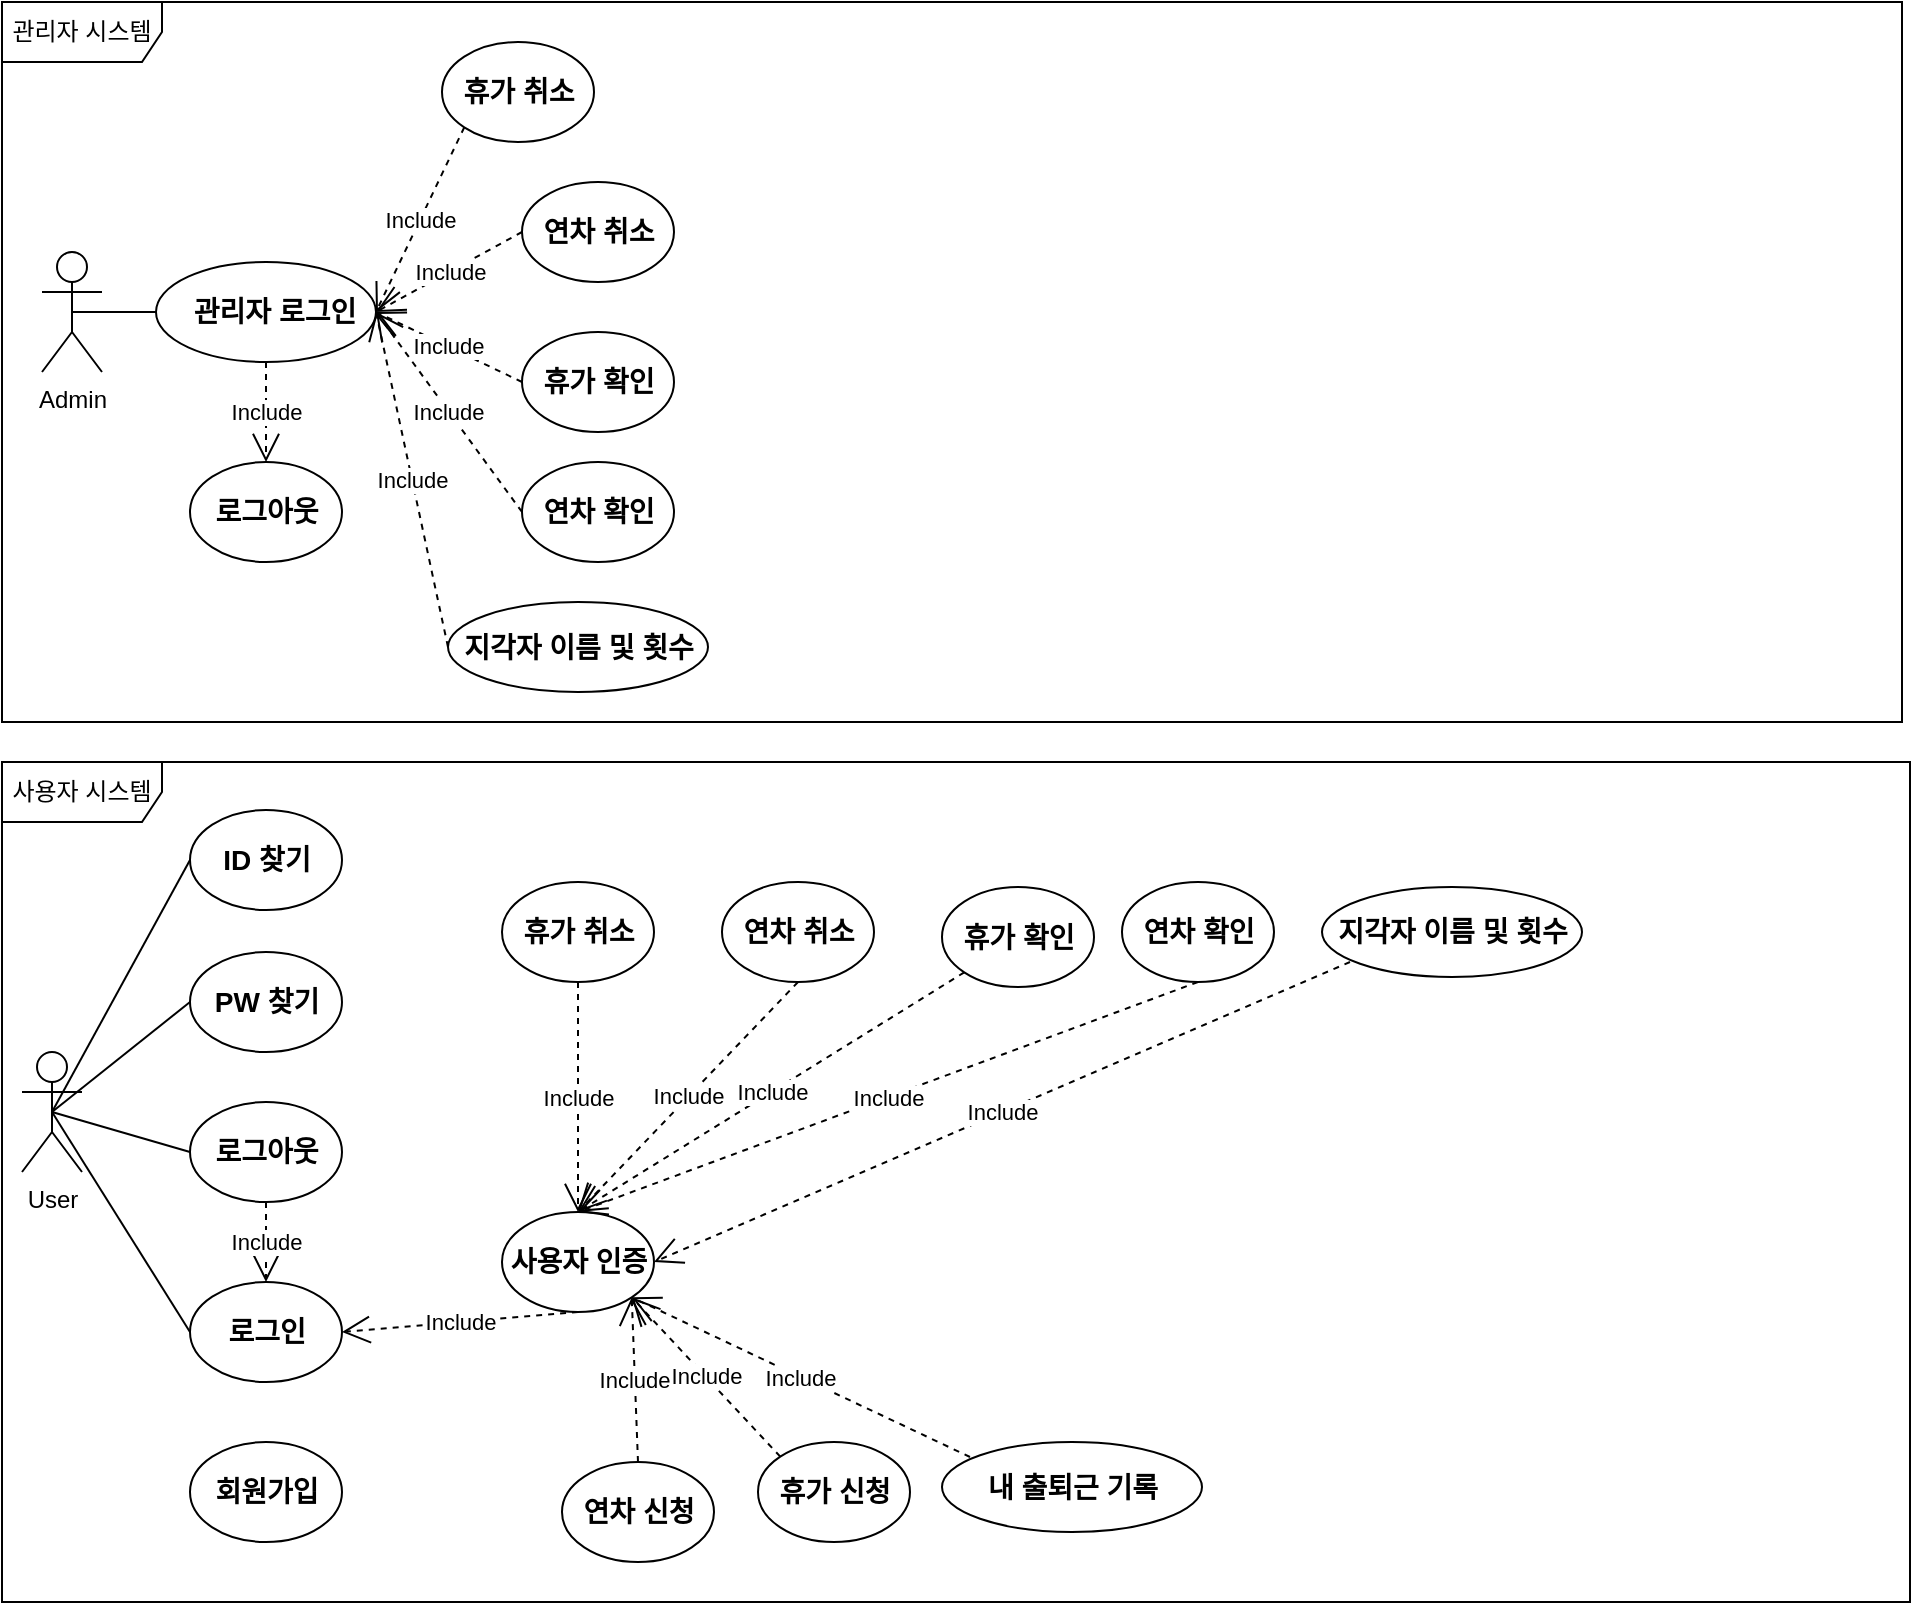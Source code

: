<mxfile version="22.0.4" type="device">
  <diagram name="페이지-1" id="OqtJ-qH8N0Bb4kSTN5vA">
    <mxGraphModel dx="576" dy="529" grid="1" gridSize="10" guides="1" tooltips="1" connect="1" arrows="1" fold="1" page="1" pageScale="1" pageWidth="827" pageHeight="1169" math="0" shadow="0">
      <root>
        <mxCell id="0" />
        <mxCell id="1" parent="0" />
        <mxCell id="HgnNro6eSd3hQzvAm4vo-1" value="User" style="shape=umlActor;verticalLabelPosition=bottom;verticalAlign=top;html=1;outlineConnect=0;" parent="1" vertex="1">
          <mxGeometry x="160" y="645" width="30" height="60" as="geometry" />
        </mxCell>
        <mxCell id="HgnNro6eSd3hQzvAm4vo-2" value="Admin" style="shape=umlActor;verticalLabelPosition=bottom;verticalAlign=top;html=1;outlineConnect=0;" parent="1" vertex="1">
          <mxGeometry x="170" y="245" width="30" height="60" as="geometry" />
        </mxCell>
        <mxCell id="HgnNro6eSd3hQzvAm4vo-3" value="" style="group" parent="1" connectable="0" vertex="1">
          <mxGeometry x="835.5" y="552.5" width="104.5" height="55" as="geometry" />
        </mxCell>
        <mxCell id="HgnNro6eSd3hQzvAm4vo-4" value="" style="group" parent="HgnNro6eSd3hQzvAm4vo-3" connectable="0" vertex="1">
          <mxGeometry x="-25.5" y="10" width="130" height="45" as="geometry" />
        </mxCell>
        <mxCell id="HgnNro6eSd3hQzvAm4vo-5" value="" style="ellipse;whiteSpace=wrap;html=1;" parent="HgnNro6eSd3hQzvAm4vo-4" vertex="1">
          <mxGeometry width="130" height="45" as="geometry" />
        </mxCell>
        <mxCell id="HgnNro6eSd3hQzvAm4vo-6" value="지각자 이름 및 횟수" style="text;strokeColor=none;fillColor=none;html=1;fontSize=14;fontStyle=1;verticalAlign=middle;align=center;" parent="HgnNro6eSd3hQzvAm4vo-4" vertex="1">
          <mxGeometry x="14" y="7.5" width="102" height="30" as="geometry" />
        </mxCell>
        <mxCell id="HgnNro6eSd3hQzvAm4vo-7" value="" style="group" parent="1" connectable="0" vertex="1">
          <mxGeometry x="400" y="560" width="76" height="50" as="geometry" />
        </mxCell>
        <mxCell id="HgnNro6eSd3hQzvAm4vo-8" value="" style="ellipse;whiteSpace=wrap;html=1;" parent="HgnNro6eSd3hQzvAm4vo-7" vertex="1">
          <mxGeometry width="76" height="50" as="geometry" />
        </mxCell>
        <mxCell id="HgnNro6eSd3hQzvAm4vo-9" value="휴가 취소" style="text;strokeColor=none;fillColor=none;html=1;fontSize=14;fontStyle=1;verticalAlign=middle;align=center;" parent="HgnNro6eSd3hQzvAm4vo-7" vertex="1">
          <mxGeometry x="18" y="15" width="40" height="20" as="geometry" />
        </mxCell>
        <mxCell id="HgnNro6eSd3hQzvAm4vo-10" value="" style="group" parent="1" connectable="0" vertex="1">
          <mxGeometry x="430" y="850" width="76" height="50" as="geometry" />
        </mxCell>
        <mxCell id="HgnNro6eSd3hQzvAm4vo-11" value="" style="ellipse;whiteSpace=wrap;html=1;" parent="HgnNro6eSd3hQzvAm4vo-10" vertex="1">
          <mxGeometry width="76" height="50" as="geometry" />
        </mxCell>
        <mxCell id="HgnNro6eSd3hQzvAm4vo-12" value="연차 신청" style="text;strokeColor=none;fillColor=none;html=1;fontSize=14;fontStyle=1;verticalAlign=middle;align=center;" parent="HgnNro6eSd3hQzvAm4vo-10" vertex="1">
          <mxGeometry x="18" y="15" width="40" height="20" as="geometry" />
        </mxCell>
        <mxCell id="HgnNro6eSd3hQzvAm4vo-13" value="" style="group" parent="1" connectable="0" vertex="1">
          <mxGeometry x="510" y="560" width="76" height="50" as="geometry" />
        </mxCell>
        <mxCell id="HgnNro6eSd3hQzvAm4vo-14" value="" style="ellipse;whiteSpace=wrap;html=1;" parent="HgnNro6eSd3hQzvAm4vo-13" vertex="1">
          <mxGeometry width="76" height="50" as="geometry" />
        </mxCell>
        <mxCell id="HgnNro6eSd3hQzvAm4vo-15" value="연차 취소" style="text;strokeColor=none;fillColor=none;html=1;fontSize=14;fontStyle=1;verticalAlign=middle;align=center;" parent="HgnNro6eSd3hQzvAm4vo-13" vertex="1">
          <mxGeometry x="18" y="15" width="40" height="20" as="geometry" />
        </mxCell>
        <mxCell id="HgnNro6eSd3hQzvAm4vo-16" value="" style="group" parent="1" connectable="0" vertex="1">
          <mxGeometry x="620" y="840" width="130" height="45" as="geometry" />
        </mxCell>
        <mxCell id="HgnNro6eSd3hQzvAm4vo-17" value="" style="ellipse;whiteSpace=wrap;html=1;" parent="HgnNro6eSd3hQzvAm4vo-16" vertex="1">
          <mxGeometry width="130" height="45" as="geometry" />
        </mxCell>
        <mxCell id="HgnNro6eSd3hQzvAm4vo-18" value="내 출퇴근 기록" style="text;strokeColor=none;fillColor=none;html=1;fontSize=14;fontStyle=1;verticalAlign=middle;align=center;" parent="HgnNro6eSd3hQzvAm4vo-16" vertex="1">
          <mxGeometry x="14" y="7.5" width="102" height="30" as="geometry" />
        </mxCell>
        <mxCell id="HgnNro6eSd3hQzvAm4vo-19" value="" style="group" parent="1" connectable="0" vertex="1">
          <mxGeometry x="244" y="840" width="76" height="50" as="geometry" />
        </mxCell>
        <mxCell id="HgnNro6eSd3hQzvAm4vo-20" value="" style="ellipse;whiteSpace=wrap;html=1;" parent="HgnNro6eSd3hQzvAm4vo-19" vertex="1">
          <mxGeometry width="76" height="50" as="geometry" />
        </mxCell>
        <mxCell id="HgnNro6eSd3hQzvAm4vo-21" value="회원가입" style="text;strokeColor=none;fillColor=none;html=1;fontSize=14;fontStyle=1;verticalAlign=middle;align=center;" parent="HgnNro6eSd3hQzvAm4vo-19" vertex="1">
          <mxGeometry x="18" y="15" width="40" height="20" as="geometry" />
        </mxCell>
        <mxCell id="HgnNro6eSd3hQzvAm4vo-22" value="" style="group" parent="1" connectable="0" vertex="1">
          <mxGeometry x="244" y="760" width="76" height="50" as="geometry" />
        </mxCell>
        <mxCell id="HgnNro6eSd3hQzvAm4vo-23" value="" style="ellipse;whiteSpace=wrap;html=1;" parent="HgnNro6eSd3hQzvAm4vo-22" vertex="1">
          <mxGeometry width="76" height="50" as="geometry" />
        </mxCell>
        <mxCell id="HgnNro6eSd3hQzvAm4vo-24" value="로그인" style="text;strokeColor=none;fillColor=none;html=1;fontSize=14;fontStyle=1;verticalAlign=middle;align=center;" parent="HgnNro6eSd3hQzvAm4vo-22" vertex="1">
          <mxGeometry x="18" y="15" width="40" height="20" as="geometry" />
        </mxCell>
        <mxCell id="HgnNro6eSd3hQzvAm4vo-25" value="" style="group" parent="1" connectable="0" vertex="1">
          <mxGeometry x="244" y="595" width="76" height="50" as="geometry" />
        </mxCell>
        <mxCell id="HgnNro6eSd3hQzvAm4vo-26" value="" style="ellipse;whiteSpace=wrap;html=1;" parent="HgnNro6eSd3hQzvAm4vo-25" vertex="1">
          <mxGeometry width="76" height="50" as="geometry" />
        </mxCell>
        <mxCell id="HgnNro6eSd3hQzvAm4vo-27" value="PW 찾기" style="text;strokeColor=none;fillColor=none;html=1;fontSize=14;fontStyle=1;verticalAlign=middle;align=center;" parent="HgnNro6eSd3hQzvAm4vo-25" vertex="1">
          <mxGeometry x="18" y="15" width="40" height="20" as="geometry" />
        </mxCell>
        <mxCell id="HgnNro6eSd3hQzvAm4vo-28" value="" style="group" parent="1" connectable="0" vertex="1">
          <mxGeometry x="244" y="524" width="76" height="50" as="geometry" />
        </mxCell>
        <mxCell id="HgnNro6eSd3hQzvAm4vo-29" value="" style="ellipse;whiteSpace=wrap;html=1;" parent="HgnNro6eSd3hQzvAm4vo-28" vertex="1">
          <mxGeometry width="76" height="50" as="geometry" />
        </mxCell>
        <mxCell id="HgnNro6eSd3hQzvAm4vo-30" value="ID 찾기" style="text;strokeColor=none;fillColor=none;html=1;fontSize=14;fontStyle=1;verticalAlign=middle;align=center;" parent="HgnNro6eSd3hQzvAm4vo-28" vertex="1">
          <mxGeometry x="18" y="15" width="40" height="20" as="geometry" />
        </mxCell>
        <mxCell id="HgnNro6eSd3hQzvAm4vo-31" value="" style="group" parent="1" connectable="0" vertex="1">
          <mxGeometry x="244" y="670" width="76" height="50" as="geometry" />
        </mxCell>
        <mxCell id="HgnNro6eSd3hQzvAm4vo-32" value="" style="ellipse;whiteSpace=wrap;html=1;" parent="HgnNro6eSd3hQzvAm4vo-31" vertex="1">
          <mxGeometry width="76" height="50" as="geometry" />
        </mxCell>
        <mxCell id="HgnNro6eSd3hQzvAm4vo-33" value="로그아웃" style="text;strokeColor=none;fillColor=none;html=1;fontSize=14;fontStyle=1;verticalAlign=middle;align=center;" parent="HgnNro6eSd3hQzvAm4vo-31" vertex="1">
          <mxGeometry x="18" y="15" width="40" height="20" as="geometry" />
        </mxCell>
        <mxCell id="HgnNro6eSd3hQzvAm4vo-34" value="" style="group" parent="1" connectable="0" vertex="1">
          <mxGeometry x="528" y="840" width="76" height="50" as="geometry" />
        </mxCell>
        <mxCell id="HgnNro6eSd3hQzvAm4vo-35" value="" style="ellipse;whiteSpace=wrap;html=1;" parent="HgnNro6eSd3hQzvAm4vo-34" vertex="1">
          <mxGeometry width="76" height="50" as="geometry" />
        </mxCell>
        <mxCell id="HgnNro6eSd3hQzvAm4vo-36" value="휴가 신청" style="text;strokeColor=none;fillColor=none;html=1;fontSize=14;fontStyle=1;verticalAlign=middle;align=center;" parent="HgnNro6eSd3hQzvAm4vo-34" vertex="1">
          <mxGeometry x="18" y="15" width="40" height="20" as="geometry" />
        </mxCell>
        <mxCell id="HgnNro6eSd3hQzvAm4vo-37" value="" style="endArrow=none;html=1;rounded=0;entryX=0;entryY=0.5;entryDx=0;entryDy=0;exitX=0.5;exitY=0.5;exitDx=0;exitDy=0;exitPerimeter=0;" parent="1" source="HgnNro6eSd3hQzvAm4vo-1" target="HgnNro6eSd3hQzvAm4vo-23" edge="1">
          <mxGeometry width="50" height="50" relative="1" as="geometry">
            <mxPoint x="630" y="520" as="sourcePoint" />
            <mxPoint x="698" y="465" as="targetPoint" />
          </mxGeometry>
        </mxCell>
        <mxCell id="HgnNro6eSd3hQzvAm4vo-38" value="" style="endArrow=none;html=1;rounded=0;entryX=0;entryY=0.5;entryDx=0;entryDy=0;exitX=0.5;exitY=0.5;exitDx=0;exitDy=0;exitPerimeter=0;" parent="1" source="HgnNro6eSd3hQzvAm4vo-1" target="HgnNro6eSd3hQzvAm4vo-32" edge="1">
          <mxGeometry width="50" height="50" relative="1" as="geometry">
            <mxPoint x="459" y="465" as="sourcePoint" />
            <mxPoint x="510" y="440" as="targetPoint" />
          </mxGeometry>
        </mxCell>
        <mxCell id="HgnNro6eSd3hQzvAm4vo-39" value="" style="endArrow=none;html=1;rounded=0;entryX=0.5;entryY=0.5;entryDx=0;entryDy=0;entryPerimeter=0;exitX=0;exitY=0.5;exitDx=0;exitDy=0;" parent="1" source="HgnNro6eSd3hQzvAm4vo-26" target="HgnNro6eSd3hQzvAm4vo-1" edge="1">
          <mxGeometry width="50" height="50" relative="1" as="geometry">
            <mxPoint x="404" y="478" as="sourcePoint" />
            <mxPoint x="459" y="465" as="targetPoint" />
          </mxGeometry>
        </mxCell>
        <mxCell id="HgnNro6eSd3hQzvAm4vo-40" value="" style="endArrow=none;html=1;rounded=0;entryX=0;entryY=0.5;entryDx=0;entryDy=0;exitX=0.5;exitY=0.5;exitDx=0;exitDy=0;exitPerimeter=0;" parent="1" source="HgnNro6eSd3hQzvAm4vo-1" target="HgnNro6eSd3hQzvAm4vo-29" edge="1">
          <mxGeometry width="50" height="50" relative="1" as="geometry">
            <mxPoint x="403" y="560" as="sourcePoint" />
            <mxPoint x="330" y="640" as="targetPoint" />
          </mxGeometry>
        </mxCell>
        <mxCell id="HgnNro6eSd3hQzvAm4vo-41" value="" style="group" parent="1" connectable="0" vertex="1">
          <mxGeometry x="400" y="730" width="76" height="50" as="geometry" />
        </mxCell>
        <mxCell id="HgnNro6eSd3hQzvAm4vo-42" value="" style="group" parent="HgnNro6eSd3hQzvAm4vo-41" connectable="0" vertex="1">
          <mxGeometry y="-5" width="76" height="50" as="geometry" />
        </mxCell>
        <mxCell id="HgnNro6eSd3hQzvAm4vo-43" value="" style="ellipse;whiteSpace=wrap;html=1;" parent="HgnNro6eSd3hQzvAm4vo-42" vertex="1">
          <mxGeometry width="76" height="50" as="geometry" />
        </mxCell>
        <mxCell id="HgnNro6eSd3hQzvAm4vo-44" value="사용자 인증" style="text;strokeColor=none;fillColor=none;html=1;fontSize=14;fontStyle=1;verticalAlign=middle;align=center;" parent="HgnNro6eSd3hQzvAm4vo-42" vertex="1">
          <mxGeometry x="18" y="15" width="40" height="20" as="geometry" />
        </mxCell>
        <mxCell id="HgnNro6eSd3hQzvAm4vo-45" value="Include" style="endArrow=open;endSize=12;dashed=1;html=1;rounded=0;exitX=0.5;exitY=1;exitDx=0;exitDy=0;entryX=1;entryY=0.5;entryDx=0;entryDy=0;" parent="1" source="HgnNro6eSd3hQzvAm4vo-43" target="HgnNro6eSd3hQzvAm4vo-23" edge="1">
          <mxGeometry width="160" relative="1" as="geometry">
            <mxPoint x="274" y="495" as="sourcePoint" />
            <mxPoint x="434" y="495" as="targetPoint" />
          </mxGeometry>
        </mxCell>
        <mxCell id="HgnNro6eSd3hQzvAm4vo-46" value="Include" style="endArrow=open;endSize=12;dashed=1;html=1;rounded=0;exitX=0;exitY=1;exitDx=0;exitDy=0;entryX=1;entryY=0.5;entryDx=0;entryDy=0;" parent="1" source="HgnNro6eSd3hQzvAm4vo-6" target="HgnNro6eSd3hQzvAm4vo-43" edge="1">
          <mxGeometry width="160" relative="1" as="geometry">
            <mxPoint x="532" y="490" as="sourcePoint" />
            <mxPoint x="532" y="535" as="targetPoint" />
          </mxGeometry>
        </mxCell>
        <mxCell id="HgnNro6eSd3hQzvAm4vo-47" value="Include" style="endArrow=open;endSize=12;dashed=1;html=1;rounded=0;exitX=0;exitY=1;exitDx=0;exitDy=0;entryX=0.5;entryY=0;entryDx=0;entryDy=0;" parent="1" source="HgnNro6eSd3hQzvAm4vo-90" target="HgnNro6eSd3hQzvAm4vo-43" edge="1">
          <mxGeometry width="160" relative="1" as="geometry">
            <mxPoint x="678" y="468" as="sourcePoint" />
            <mxPoint x="570" y="465" as="targetPoint" />
          </mxGeometry>
        </mxCell>
        <mxCell id="HgnNro6eSd3hQzvAm4vo-48" value="Include" style="endArrow=open;endSize=12;dashed=1;html=1;rounded=0;exitX=0.5;exitY=1;exitDx=0;exitDy=0;entryX=0.5;entryY=0;entryDx=0;entryDy=0;" parent="1" source="HgnNro6eSd3hQzvAm4vo-87" target="HgnNro6eSd3hQzvAm4vo-43" edge="1">
          <mxGeometry width="160" relative="1" as="geometry">
            <mxPoint x="677" y="360" as="sourcePoint" />
            <mxPoint x="570" y="465" as="targetPoint" />
          </mxGeometry>
        </mxCell>
        <mxCell id="HgnNro6eSd3hQzvAm4vo-49" value="Include" style="endArrow=open;endSize=12;dashed=1;html=1;rounded=0;exitX=0.5;exitY=1;exitDx=0;exitDy=0;entryX=0.5;entryY=0;entryDx=0;entryDy=0;" parent="1" source="HgnNro6eSd3hQzvAm4vo-14" target="HgnNro6eSd3hQzvAm4vo-43" edge="1">
          <mxGeometry width="160" relative="1" as="geometry">
            <mxPoint x="562" y="360" as="sourcePoint" />
            <mxPoint x="532" y="440" as="targetPoint" />
          </mxGeometry>
        </mxCell>
        <mxCell id="HgnNro6eSd3hQzvAm4vo-50" value="Include" style="endArrow=open;endSize=12;dashed=1;html=1;rounded=0;exitX=0.5;exitY=1;exitDx=0;exitDy=0;entryX=0.5;entryY=0;entryDx=0;entryDy=0;" parent="1" source="HgnNro6eSd3hQzvAm4vo-8" target="HgnNro6eSd3hQzvAm4vo-43" edge="1">
          <mxGeometry width="160" relative="1" as="geometry">
            <mxPoint x="472" y="295" as="sourcePoint" />
            <mxPoint x="532" y="440" as="targetPoint" />
          </mxGeometry>
        </mxCell>
        <mxCell id="HgnNro6eSd3hQzvAm4vo-51" value="Include" style="endArrow=open;endSize=12;dashed=1;html=1;rounded=0;exitX=0.5;exitY=0;exitDx=0;exitDy=0;entryX=1;entryY=1;entryDx=0;entryDy=0;" parent="1" source="HgnNro6eSd3hQzvAm4vo-11" target="HgnNro6eSd3hQzvAm4vo-43" edge="1">
          <mxGeometry width="160" relative="1" as="geometry">
            <mxPoint x="419" y="358" as="sourcePoint" />
            <mxPoint x="532" y="440" as="targetPoint" />
          </mxGeometry>
        </mxCell>
        <mxCell id="HgnNro6eSd3hQzvAm4vo-52" value="Include" style="endArrow=open;endSize=12;dashed=1;html=1;rounded=0;exitX=0;exitY=0;exitDx=0;exitDy=0;entryX=1;entryY=1;entryDx=0;entryDy=0;" parent="1" source="HgnNro6eSd3hQzvAm4vo-35" target="HgnNro6eSd3hQzvAm4vo-43" edge="1">
          <mxGeometry width="160" relative="1" as="geometry">
            <mxPoint x="249" y="308" as="sourcePoint" />
            <mxPoint x="494" y="465" as="targetPoint" />
          </mxGeometry>
        </mxCell>
        <mxCell id="HgnNro6eSd3hQzvAm4vo-53" value="Include" style="endArrow=open;endSize=12;dashed=1;html=1;rounded=0;exitX=0;exitY=0;exitDx=0;exitDy=0;entryX=1;entryY=1;entryDx=0;entryDy=0;" parent="1" source="HgnNro6eSd3hQzvAm4vo-18" target="HgnNro6eSd3hQzvAm4vo-43" edge="1">
          <mxGeometry width="160" relative="1" as="geometry">
            <mxPoint x="260" y="370" as="sourcePoint" />
            <mxPoint x="494" y="465" as="targetPoint" />
          </mxGeometry>
        </mxCell>
        <mxCell id="HgnNro6eSd3hQzvAm4vo-54" value="" style="group" parent="1" connectable="0" vertex="1">
          <mxGeometry x="227" y="250" width="110" height="50" as="geometry" />
        </mxCell>
        <mxCell id="HgnNro6eSd3hQzvAm4vo-55" value="" style="ellipse;whiteSpace=wrap;html=1;" parent="HgnNro6eSd3hQzvAm4vo-54" vertex="1">
          <mxGeometry width="110" height="50" as="geometry" />
        </mxCell>
        <mxCell id="HgnNro6eSd3hQzvAm4vo-56" value="관리자 로그인" style="text;strokeColor=none;fillColor=none;html=1;fontSize=14;fontStyle=1;verticalAlign=middle;align=center;" parent="HgnNro6eSd3hQzvAm4vo-54" vertex="1">
          <mxGeometry x="18" y="15" width="82" height="20" as="geometry" />
        </mxCell>
        <mxCell id="HgnNro6eSd3hQzvAm4vo-57" value="" style="endArrow=none;html=1;rounded=0;entryX=0.5;entryY=0.5;entryDx=0;entryDy=0;exitX=0;exitY=0.5;exitDx=0;exitDy=0;entryPerimeter=0;" parent="1" source="HgnNro6eSd3hQzvAm4vo-55" target="HgnNro6eSd3hQzvAm4vo-2" edge="1">
          <mxGeometry width="50" height="50" relative="1" as="geometry">
            <mxPoint x="734" y="560" as="sourcePoint" />
            <mxPoint x="825" y="560" as="targetPoint" />
          </mxGeometry>
        </mxCell>
        <mxCell id="HgnNro6eSd3hQzvAm4vo-58" value="사용자 시스템" style="shape=umlFrame;whiteSpace=wrap;html=1;pointerEvents=0;width=80;height=30;" parent="1" vertex="1">
          <mxGeometry x="150" y="500" width="954" height="420" as="geometry" />
        </mxCell>
        <mxCell id="HgnNro6eSd3hQzvAm4vo-59" value="관리자 시스템" style="shape=umlFrame;whiteSpace=wrap;html=1;pointerEvents=0;width=80;height=30;" parent="1" vertex="1">
          <mxGeometry x="150" y="120" width="950" height="360" as="geometry" />
        </mxCell>
        <mxCell id="HgnNro6eSd3hQzvAm4vo-60" value="" style="group" parent="1" connectable="0" vertex="1">
          <mxGeometry x="403.75" y="285" width="76" height="50" as="geometry" />
        </mxCell>
        <mxCell id="HgnNro6eSd3hQzvAm4vo-61" value="" style="group" parent="HgnNro6eSd3hQzvAm4vo-60" connectable="0" vertex="1">
          <mxGeometry x="12.5" width="76" height="50" as="geometry" />
        </mxCell>
        <mxCell id="HgnNro6eSd3hQzvAm4vo-62" value="" style="ellipse;whiteSpace=wrap;html=1;" parent="HgnNro6eSd3hQzvAm4vo-61" vertex="1">
          <mxGeometry x="-6.25" width="76" height="50" as="geometry" />
        </mxCell>
        <mxCell id="HgnNro6eSd3hQzvAm4vo-63" value="휴가 확인" style="text;strokeColor=none;fillColor=none;html=1;fontSize=14;fontStyle=1;verticalAlign=middle;align=center;" parent="HgnNro6eSd3hQzvAm4vo-61" vertex="1">
          <mxGeometry x="11.75" y="15" width="40" height="20" as="geometry" />
        </mxCell>
        <mxCell id="HgnNro6eSd3hQzvAm4vo-64" value="" style="group" parent="1" connectable="0" vertex="1">
          <mxGeometry x="370" y="140" width="76" height="50" as="geometry" />
        </mxCell>
        <mxCell id="HgnNro6eSd3hQzvAm4vo-65" value="" style="ellipse;whiteSpace=wrap;html=1;" parent="HgnNro6eSd3hQzvAm4vo-64" vertex="1">
          <mxGeometry width="76" height="50" as="geometry" />
        </mxCell>
        <mxCell id="HgnNro6eSd3hQzvAm4vo-66" value="휴가 취소" style="text;strokeColor=none;fillColor=none;html=1;fontSize=14;fontStyle=1;verticalAlign=middle;align=center;" parent="HgnNro6eSd3hQzvAm4vo-64" vertex="1">
          <mxGeometry x="18" y="15" width="40" height="20" as="geometry" />
        </mxCell>
        <mxCell id="HgnNro6eSd3hQzvAm4vo-67" value="" style="group" parent="1" connectable="0" vertex="1">
          <mxGeometry x="410" y="210" width="76" height="50" as="geometry" />
        </mxCell>
        <mxCell id="HgnNro6eSd3hQzvAm4vo-68" value="" style="ellipse;whiteSpace=wrap;html=1;" parent="HgnNro6eSd3hQzvAm4vo-67" vertex="1">
          <mxGeometry width="76" height="50" as="geometry" />
        </mxCell>
        <mxCell id="HgnNro6eSd3hQzvAm4vo-69" value="연차 취소" style="text;strokeColor=none;fillColor=none;html=1;fontSize=14;fontStyle=1;verticalAlign=middle;align=center;" parent="HgnNro6eSd3hQzvAm4vo-67" vertex="1">
          <mxGeometry x="18" y="15" width="40" height="20" as="geometry" />
        </mxCell>
        <mxCell id="HgnNro6eSd3hQzvAm4vo-70" value="" style="group" parent="1" connectable="0" vertex="1">
          <mxGeometry x="410" y="350" width="76" height="50" as="geometry" />
        </mxCell>
        <mxCell id="HgnNro6eSd3hQzvAm4vo-71" value="" style="ellipse;whiteSpace=wrap;html=1;" parent="HgnNro6eSd3hQzvAm4vo-70" vertex="1">
          <mxGeometry width="76" height="50" as="geometry" />
        </mxCell>
        <mxCell id="HgnNro6eSd3hQzvAm4vo-72" value="연차 확인" style="text;strokeColor=none;fillColor=none;html=1;fontSize=14;fontStyle=1;verticalAlign=middle;align=center;" parent="HgnNro6eSd3hQzvAm4vo-70" vertex="1">
          <mxGeometry x="18" y="15" width="40" height="20" as="geometry" />
        </mxCell>
        <mxCell id="HgnNro6eSd3hQzvAm4vo-73" value="" style="group" parent="1" connectable="0" vertex="1">
          <mxGeometry x="373" y="420" width="130" height="45" as="geometry" />
        </mxCell>
        <mxCell id="HgnNro6eSd3hQzvAm4vo-74" value="" style="ellipse;whiteSpace=wrap;html=1;" parent="HgnNro6eSd3hQzvAm4vo-73" vertex="1">
          <mxGeometry width="130" height="45" as="geometry" />
        </mxCell>
        <mxCell id="HgnNro6eSd3hQzvAm4vo-75" value="지각자 이름 및 횟수" style="text;strokeColor=none;fillColor=none;html=1;fontSize=14;fontStyle=1;verticalAlign=middle;align=center;" parent="HgnNro6eSd3hQzvAm4vo-73" vertex="1">
          <mxGeometry x="14" y="7.5" width="102" height="30" as="geometry" />
        </mxCell>
        <mxCell id="HgnNro6eSd3hQzvAm4vo-76" value="" style="group" parent="1" connectable="0" vertex="1">
          <mxGeometry x="244" y="350" width="76" height="50" as="geometry" />
        </mxCell>
        <mxCell id="HgnNro6eSd3hQzvAm4vo-77" value="" style="ellipse;whiteSpace=wrap;html=1;" parent="HgnNro6eSd3hQzvAm4vo-76" vertex="1">
          <mxGeometry width="76" height="50" as="geometry" />
        </mxCell>
        <mxCell id="HgnNro6eSd3hQzvAm4vo-78" value="로그아웃" style="text;strokeColor=none;fillColor=none;html=1;fontSize=14;fontStyle=1;verticalAlign=middle;align=center;" parent="HgnNro6eSd3hQzvAm4vo-76" vertex="1">
          <mxGeometry x="18" y="15" width="40" height="20" as="geometry" />
        </mxCell>
        <mxCell id="HgnNro6eSd3hQzvAm4vo-79" value="Include" style="endArrow=open;endSize=12;dashed=1;html=1;rounded=0;entryX=1;entryY=0.5;entryDx=0;entryDy=0;exitX=0;exitY=0.5;exitDx=0;exitDy=0;" parent="1" source="HgnNro6eSd3hQzvAm4vo-62" target="HgnNro6eSd3hQzvAm4vo-55" edge="1">
          <mxGeometry width="160" relative="1" as="geometry">
            <mxPoint x="448" y="620" as="sourcePoint" />
            <mxPoint x="448" y="735" as="targetPoint" />
          </mxGeometry>
        </mxCell>
        <mxCell id="HgnNro6eSd3hQzvAm4vo-80" value="Include" style="endArrow=open;endSize=12;dashed=1;html=1;rounded=0;entryX=1;entryY=0.5;entryDx=0;entryDy=0;exitX=0;exitY=0.5;exitDx=0;exitDy=0;" parent="1" source="HgnNro6eSd3hQzvAm4vo-71" target="HgnNro6eSd3hQzvAm4vo-55" edge="1">
          <mxGeometry width="160" relative="1" as="geometry">
            <mxPoint x="420" y="320" as="sourcePoint" />
            <mxPoint x="347" y="285" as="targetPoint" />
          </mxGeometry>
        </mxCell>
        <mxCell id="HgnNro6eSd3hQzvAm4vo-81" value="Include" style="endArrow=open;endSize=12;dashed=1;html=1;rounded=0;entryX=1;entryY=0.5;entryDx=0;entryDy=0;exitX=0;exitY=0.5;exitDx=0;exitDy=0;" parent="1" source="HgnNro6eSd3hQzvAm4vo-74" target="HgnNro6eSd3hQzvAm4vo-55" edge="1">
          <mxGeometry width="160" relative="1" as="geometry">
            <mxPoint x="420" y="385" as="sourcePoint" />
            <mxPoint x="347" y="285" as="targetPoint" />
          </mxGeometry>
        </mxCell>
        <mxCell id="HgnNro6eSd3hQzvAm4vo-82" value="Include" style="endArrow=open;endSize=12;dashed=1;html=1;rounded=0;exitX=0.5;exitY=1;exitDx=0;exitDy=0;entryX=0.5;entryY=0;entryDx=0;entryDy=0;" parent="1" source="HgnNro6eSd3hQzvAm4vo-32" target="HgnNro6eSd3hQzvAm4vo-23" edge="1">
          <mxGeometry width="160" relative="1" as="geometry">
            <mxPoint x="448" y="785" as="sourcePoint" />
            <mxPoint x="330" y="795" as="targetPoint" />
          </mxGeometry>
        </mxCell>
        <mxCell id="HgnNro6eSd3hQzvAm4vo-83" value="Include" style="endArrow=open;endSize=12;dashed=1;html=1;rounded=0;exitX=0.5;exitY=1;exitDx=0;exitDy=0;entryX=0.5;entryY=0;entryDx=0;entryDy=0;" parent="1" source="HgnNro6eSd3hQzvAm4vo-55" target="HgnNro6eSd3hQzvAm4vo-77" edge="1">
          <mxGeometry width="160" relative="1" as="geometry">
            <mxPoint x="292" y="730" as="sourcePoint" />
            <mxPoint x="292" y="770" as="targetPoint" />
          </mxGeometry>
        </mxCell>
        <mxCell id="HgnNro6eSd3hQzvAm4vo-84" value="Include" style="endArrow=open;endSize=12;dashed=1;html=1;rounded=0;exitX=0;exitY=0.5;exitDx=0;exitDy=0;entryX=1;entryY=0.5;entryDx=0;entryDy=0;" parent="1" source="HgnNro6eSd3hQzvAm4vo-68" target="HgnNro6eSd3hQzvAm4vo-55" edge="1">
          <mxGeometry width="160" relative="1" as="geometry">
            <mxPoint x="420" y="320" as="sourcePoint" />
            <mxPoint x="347" y="285" as="targetPoint" />
          </mxGeometry>
        </mxCell>
        <mxCell id="HgnNro6eSd3hQzvAm4vo-85" value="Include" style="endArrow=open;endSize=12;dashed=1;html=1;rounded=0;exitX=0;exitY=1;exitDx=0;exitDy=0;entryX=1;entryY=0.5;entryDx=0;entryDy=0;" parent="1" source="HgnNro6eSd3hQzvAm4vo-65" target="HgnNro6eSd3hQzvAm4vo-55" edge="1">
          <mxGeometry width="160" relative="1" as="geometry">
            <mxPoint x="420" y="245" as="sourcePoint" />
            <mxPoint x="347" y="285" as="targetPoint" />
          </mxGeometry>
        </mxCell>
        <mxCell id="HgnNro6eSd3hQzvAm4vo-86" value="" style="group" parent="1" connectable="0" vertex="1">
          <mxGeometry x="710" y="560" width="76" height="50" as="geometry" />
        </mxCell>
        <mxCell id="HgnNro6eSd3hQzvAm4vo-87" value="" style="ellipse;whiteSpace=wrap;html=1;" parent="HgnNro6eSd3hQzvAm4vo-86" vertex="1">
          <mxGeometry width="76" height="50" as="geometry" />
        </mxCell>
        <mxCell id="HgnNro6eSd3hQzvAm4vo-88" value="연차 확인" style="text;strokeColor=none;fillColor=none;html=1;fontSize=14;fontStyle=1;verticalAlign=middle;align=center;" parent="HgnNro6eSd3hQzvAm4vo-86" vertex="1">
          <mxGeometry x="18" y="15" width="40" height="20" as="geometry" />
        </mxCell>
        <mxCell id="HgnNro6eSd3hQzvAm4vo-89" value="" style="group" parent="1" connectable="0" vertex="1">
          <mxGeometry x="620" y="562.5" width="76" height="50" as="geometry" />
        </mxCell>
        <mxCell id="HgnNro6eSd3hQzvAm4vo-90" value="" style="ellipse;whiteSpace=wrap;html=1;" parent="HgnNro6eSd3hQzvAm4vo-89" vertex="1">
          <mxGeometry width="76" height="50" as="geometry" />
        </mxCell>
        <mxCell id="HgnNro6eSd3hQzvAm4vo-91" value="휴가 확인" style="text;strokeColor=none;fillColor=none;html=1;fontSize=14;fontStyle=1;verticalAlign=middle;align=center;" parent="HgnNro6eSd3hQzvAm4vo-89" vertex="1">
          <mxGeometry x="18" y="15" width="40" height="20" as="geometry" />
        </mxCell>
      </root>
    </mxGraphModel>
  </diagram>
</mxfile>
